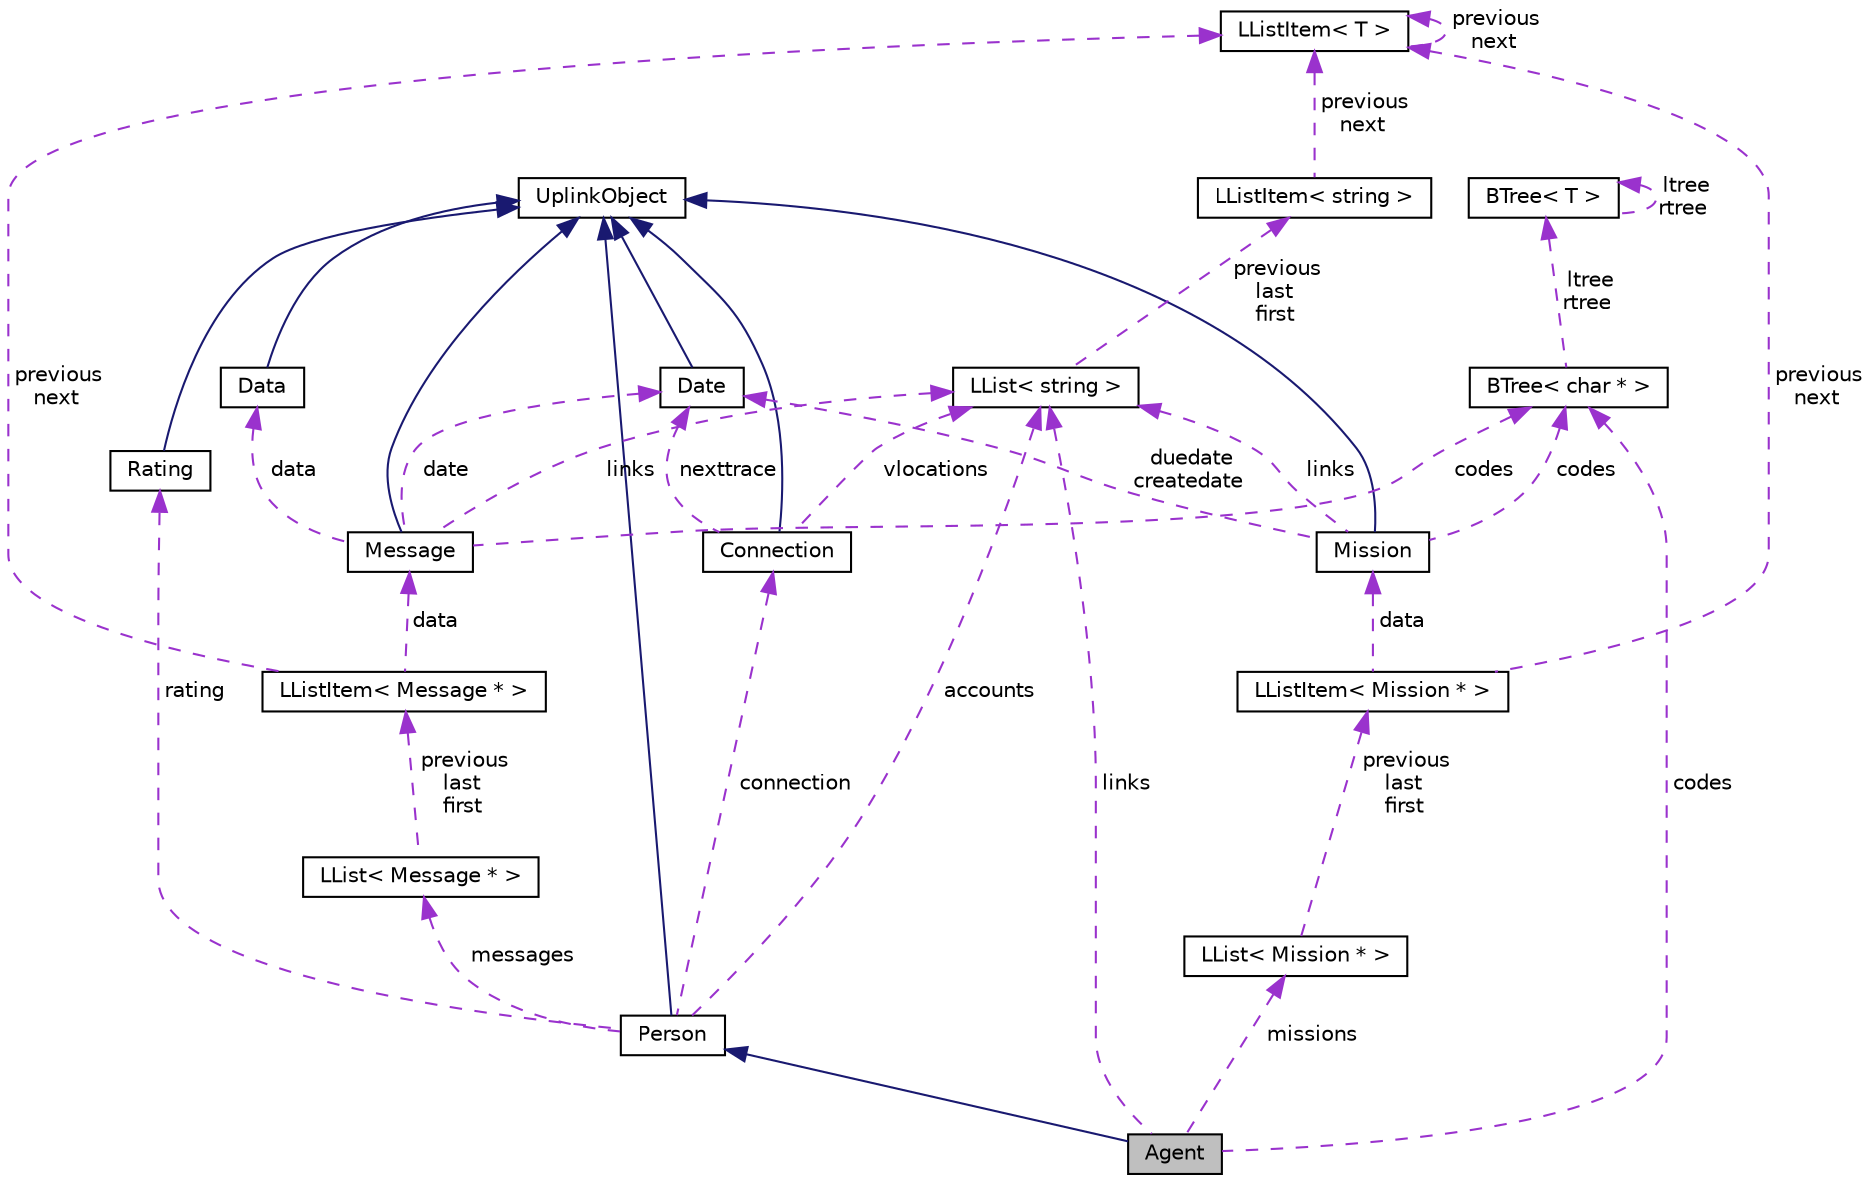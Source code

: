 digraph "Agent"
{
 // LATEX_PDF_SIZE
  edge [fontname="Helvetica",fontsize="10",labelfontname="Helvetica",labelfontsize="10"];
  node [fontname="Helvetica",fontsize="10",shape=record];
  Node1 [label="Agent",height=0.2,width=0.4,color="black", fillcolor="grey75", style="filled", fontcolor="black",tooltip="Agent class object."];
  Node2 -> Node1 [dir="back",color="midnightblue",fontsize="10",style="solid",fontname="Helvetica"];
  Node2 [label="Person",height=0.2,width=0.4,color="black", fillcolor="white", style="filled",URL="$classPerson.html",tooltip=" "];
  Node3 -> Node2 [dir="back",color="midnightblue",fontsize="10",style="solid",fontname="Helvetica"];
  Node3 [label="UplinkObject",height=0.2,width=0.4,color="black", fillcolor="white", style="filled",URL="$classUplinkObject.html",tooltip="UplinkObject base class."];
  Node4 -> Node2 [dir="back",color="darkorchid3",fontsize="10",style="dashed",label=" accounts" ,fontname="Helvetica"];
  Node4 [label="LList\< string \>",height=0.2,width=0.4,color="black", fillcolor="white", style="filled",URL="$classLList.html",tooltip=" "];
  Node5 -> Node4 [dir="back",color="darkorchid3",fontsize="10",style="dashed",label=" previous\nlast\nfirst" ,fontname="Helvetica"];
  Node5 [label="LListItem\< string \>",height=0.2,width=0.4,color="black", fillcolor="white", style="filled",URL="$classLListItem.html",tooltip=" "];
  Node6 -> Node5 [dir="back",color="darkorchid3",fontsize="10",style="dashed",label=" previous\nnext" ,fontname="Helvetica"];
  Node6 [label="LListItem\< T \>",height=0.2,width=0.4,color="black", fillcolor="white", style="filled",URL="$classLListItem.html",tooltip=" "];
  Node6 -> Node6 [dir="back",color="darkorchid3",fontsize="10",style="dashed",label=" previous\nnext" ,fontname="Helvetica"];
  Node7 -> Node2 [dir="back",color="darkorchid3",fontsize="10",style="dashed",label=" messages" ,fontname="Helvetica"];
  Node7 [label="LList\< Message * \>",height=0.2,width=0.4,color="black", fillcolor="white", style="filled",URL="$classLList.html",tooltip=" "];
  Node8 -> Node7 [dir="back",color="darkorchid3",fontsize="10",style="dashed",label=" previous\nlast\nfirst" ,fontname="Helvetica"];
  Node8 [label="LListItem\< Message * \>",height=0.2,width=0.4,color="black", fillcolor="white", style="filled",URL="$classLListItem.html",tooltip=" "];
  Node6 -> Node8 [dir="back",color="darkorchid3",fontsize="10",style="dashed",label=" previous\nnext" ,fontname="Helvetica"];
  Node9 -> Node8 [dir="back",color="darkorchid3",fontsize="10",style="dashed",label=" data" ,fontname="Helvetica"];
  Node9 [label="Message",height=0.2,width=0.4,color="black", fillcolor="white", style="filled",URL="$classMessage.html",tooltip=" "];
  Node3 -> Node9 [dir="back",color="midnightblue",fontsize="10",style="solid",fontname="Helvetica"];
  Node4 -> Node9 [dir="back",color="darkorchid3",fontsize="10",style="dashed",label=" links" ,fontname="Helvetica"];
  Node10 -> Node9 [dir="back",color="darkorchid3",fontsize="10",style="dashed",label=" data" ,fontname="Helvetica"];
  Node10 [label="Data",height=0.2,width=0.4,color="black", fillcolor="white", style="filled",URL="$classData.html",tooltip=" "];
  Node3 -> Node10 [dir="back",color="midnightblue",fontsize="10",style="solid",fontname="Helvetica"];
  Node11 -> Node9 [dir="back",color="darkorchid3",fontsize="10",style="dashed",label=" date" ,fontname="Helvetica"];
  Node11 [label="Date",height=0.2,width=0.4,color="black", fillcolor="white", style="filled",URL="$classDate.html",tooltip=" "];
  Node3 -> Node11 [dir="back",color="midnightblue",fontsize="10",style="solid",fontname="Helvetica"];
  Node12 -> Node9 [dir="back",color="darkorchid3",fontsize="10",style="dashed",label=" codes" ,fontname="Helvetica"];
  Node12 [label="BTree\< char * \>",height=0.2,width=0.4,color="black", fillcolor="white", style="filled",URL="$classBTree.html",tooltip=" "];
  Node13 -> Node12 [dir="back",color="darkorchid3",fontsize="10",style="dashed",label=" ltree\nrtree" ,fontname="Helvetica"];
  Node13 [label="BTree\< T \>",height=0.2,width=0.4,color="black", fillcolor="white", style="filled",URL="$classBTree.html",tooltip=" "];
  Node13 -> Node13 [dir="back",color="darkorchid3",fontsize="10",style="dashed",label=" ltree\nrtree" ,fontname="Helvetica"];
  Node14 -> Node2 [dir="back",color="darkorchid3",fontsize="10",style="dashed",label=" rating" ,fontname="Helvetica"];
  Node14 [label="Rating",height=0.2,width=0.4,color="black", fillcolor="white", style="filled",URL="$classRating.html",tooltip=" "];
  Node3 -> Node14 [dir="back",color="midnightblue",fontsize="10",style="solid",fontname="Helvetica"];
  Node15 -> Node2 [dir="back",color="darkorchid3",fontsize="10",style="dashed",label=" connection" ,fontname="Helvetica"];
  Node15 [label="Connection",height=0.2,width=0.4,color="black", fillcolor="white", style="filled",URL="$classConnection.html",tooltip=" "];
  Node3 -> Node15 [dir="back",color="midnightblue",fontsize="10",style="solid",fontname="Helvetica"];
  Node4 -> Node15 [dir="back",color="darkorchid3",fontsize="10",style="dashed",label=" vlocations" ,fontname="Helvetica"];
  Node11 -> Node15 [dir="back",color="darkorchid3",fontsize="10",style="dashed",label=" nexttrace" ,fontname="Helvetica"];
  Node4 -> Node1 [dir="back",color="darkorchid3",fontsize="10",style="dashed",label=" links" ,fontname="Helvetica"];
  Node16 -> Node1 [dir="back",color="darkorchid3",fontsize="10",style="dashed",label=" missions" ,fontname="Helvetica"];
  Node16 [label="LList\< Mission * \>",height=0.2,width=0.4,color="black", fillcolor="white", style="filled",URL="$classLList.html",tooltip=" "];
  Node17 -> Node16 [dir="back",color="darkorchid3",fontsize="10",style="dashed",label=" previous\nlast\nfirst" ,fontname="Helvetica"];
  Node17 [label="LListItem\< Mission * \>",height=0.2,width=0.4,color="black", fillcolor="white", style="filled",URL="$classLListItem.html",tooltip=" "];
  Node18 -> Node17 [dir="back",color="darkorchid3",fontsize="10",style="dashed",label=" data" ,fontname="Helvetica"];
  Node18 [label="Mission",height=0.2,width=0.4,color="black", fillcolor="white", style="filled",URL="$classMission.html",tooltip=" "];
  Node3 -> Node18 [dir="back",color="midnightblue",fontsize="10",style="solid",fontname="Helvetica"];
  Node4 -> Node18 [dir="back",color="darkorchid3",fontsize="10",style="dashed",label=" links" ,fontname="Helvetica"];
  Node11 -> Node18 [dir="back",color="darkorchid3",fontsize="10",style="dashed",label=" duedate\ncreatedate" ,fontname="Helvetica"];
  Node12 -> Node18 [dir="back",color="darkorchid3",fontsize="10",style="dashed",label=" codes" ,fontname="Helvetica"];
  Node6 -> Node17 [dir="back",color="darkorchid3",fontsize="10",style="dashed",label=" previous\nnext" ,fontname="Helvetica"];
  Node12 -> Node1 [dir="back",color="darkorchid3",fontsize="10",style="dashed",label=" codes" ,fontname="Helvetica"];
}
